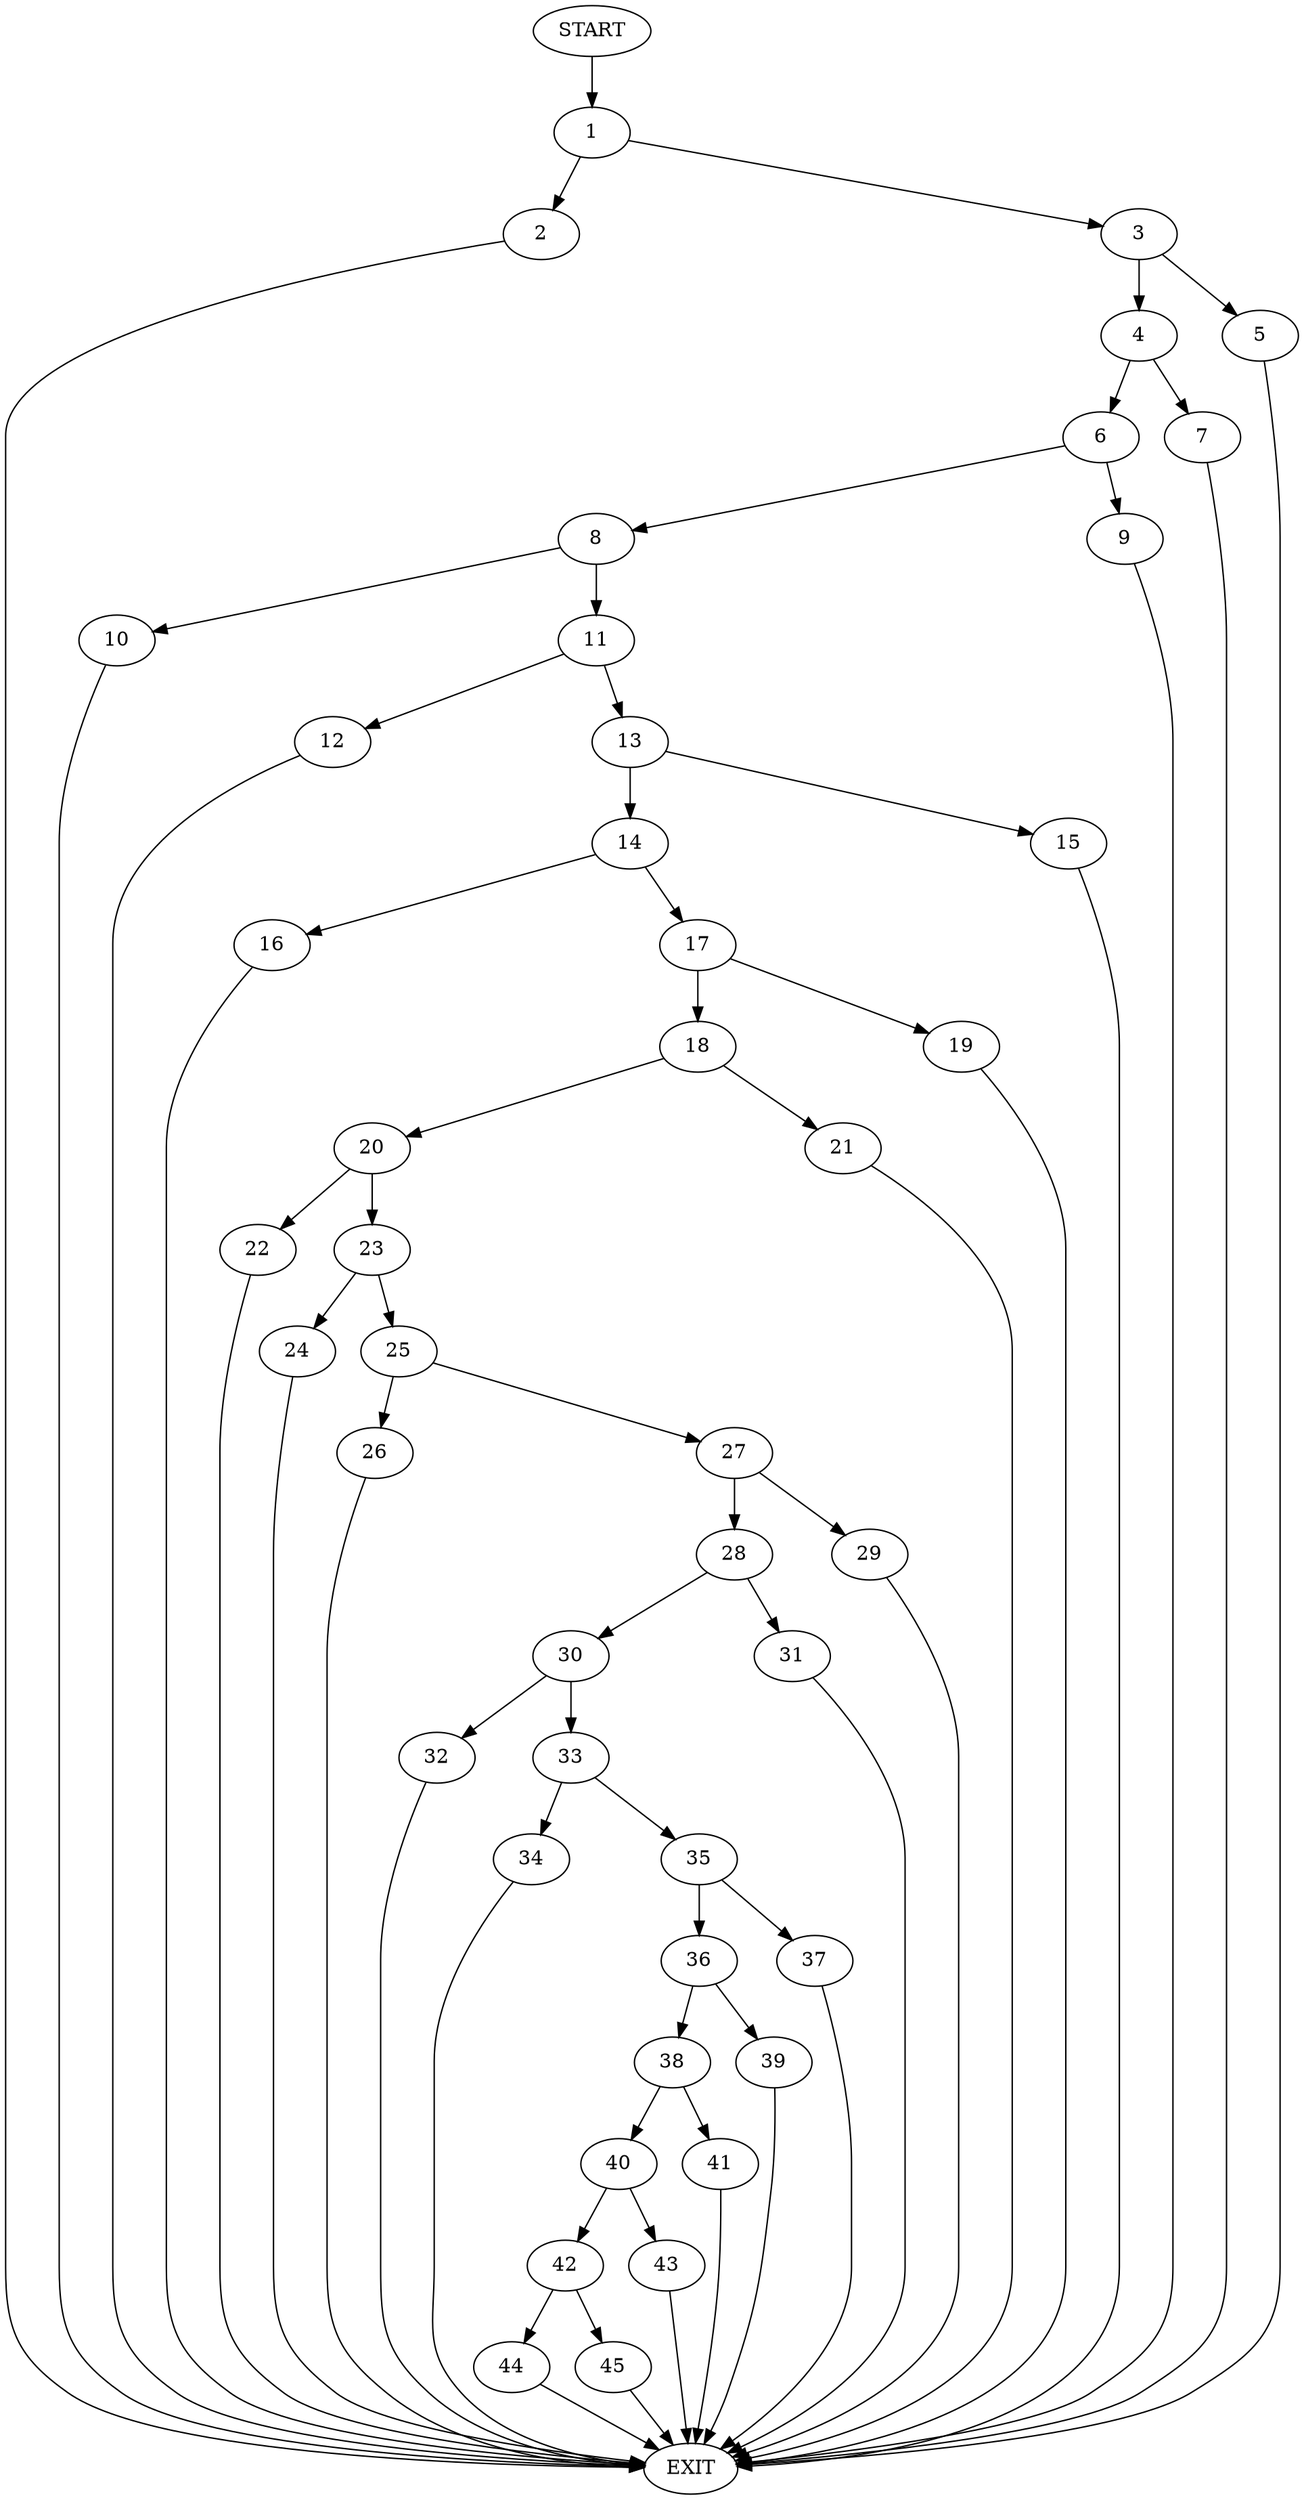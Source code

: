 digraph {
0 [label="START"]
46 [label="EXIT"]
0 -> 1
1 -> 2
1 -> 3
2 -> 46
3 -> 4
3 -> 5
4 -> 6
4 -> 7
5 -> 46
6 -> 8
6 -> 9
7 -> 46
9 -> 46
8 -> 10
8 -> 11
10 -> 46
11 -> 12
11 -> 13
12 -> 46
13 -> 14
13 -> 15
15 -> 46
14 -> 16
14 -> 17
17 -> 18
17 -> 19
16 -> 46
19 -> 46
18 -> 20
18 -> 21
20 -> 22
20 -> 23
21 -> 46
23 -> 24
23 -> 25
22 -> 46
25 -> 26
25 -> 27
24 -> 46
27 -> 28
27 -> 29
26 -> 46
28 -> 30
28 -> 31
29 -> 46
30 -> 32
30 -> 33
31 -> 46
33 -> 34
33 -> 35
32 -> 46
35 -> 36
35 -> 37
34 -> 46
36 -> 38
36 -> 39
37 -> 46
38 -> 40
38 -> 41
39 -> 46
41 -> 46
40 -> 42
40 -> 43
42 -> 44
42 -> 45
43 -> 46
44 -> 46
45 -> 46
}
